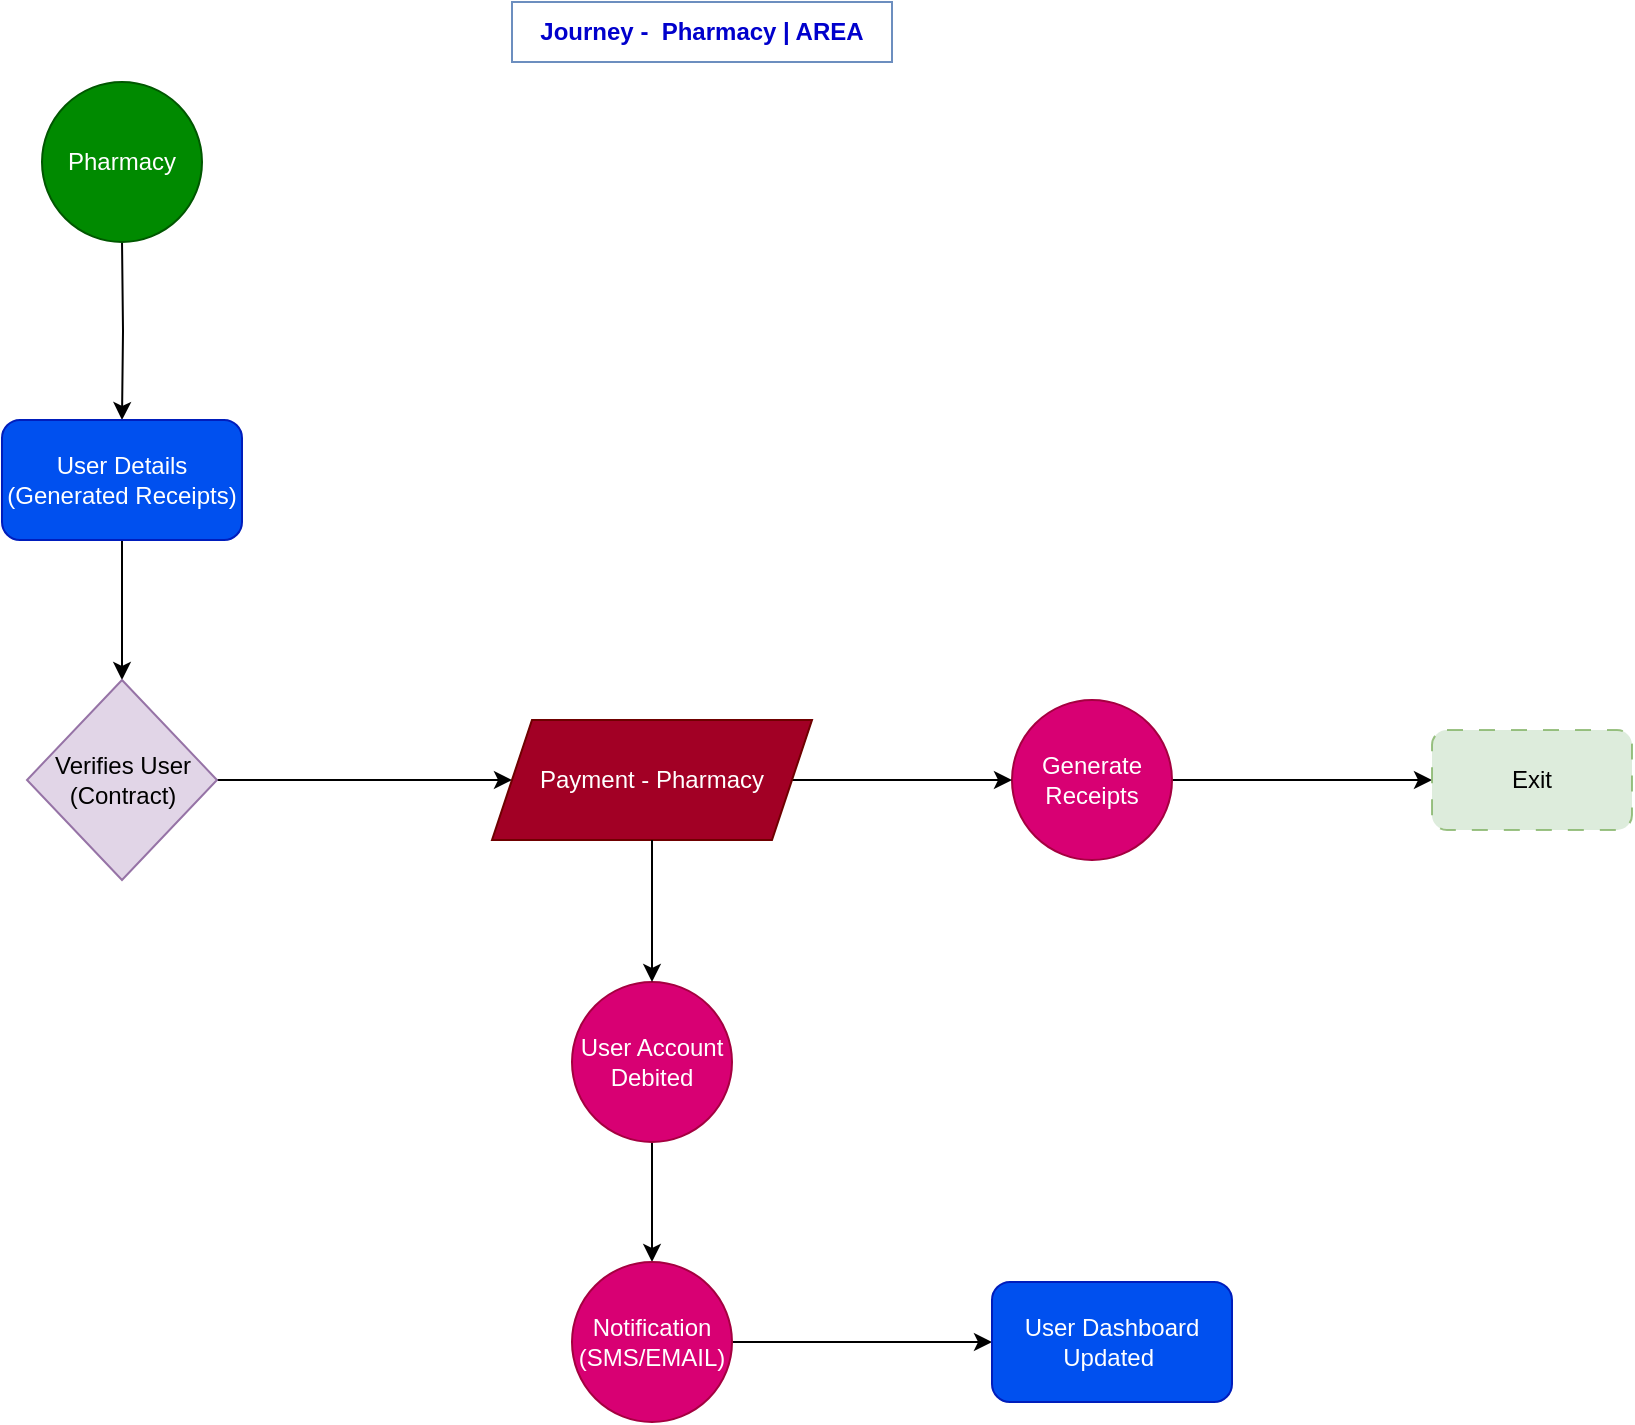 <mxfile version="24.7.3" type="github">
  <diagram name="Page-1" id="c7558073-3199-34d8-9f00-42111426c3f3">
    <mxGraphModel dx="12136" dy="11700" grid="1" gridSize="10" guides="1" tooltips="1" connect="1" arrows="1" fold="1" page="1" pageScale="1" pageWidth="1169" pageHeight="827" background="none" math="0" shadow="0">
      <root>
        <mxCell id="0" />
        <mxCell id="1" parent="0" />
        <mxCell id="X9ass70m3cK7fkNfl3eS-96" value="&lt;b&gt;&lt;font color=&quot;#0000cc&quot;&gt;Journey -&amp;nbsp; Pharmacy | AREA&lt;/font&gt;&lt;/b&gt;" style="text;html=1;align=center;verticalAlign=middle;whiteSpace=wrap;rounded=0;fillColor=none;strokeColor=#6c8ebf;" parent="1" vertex="1">
          <mxGeometry x="-10150" y="-10720" width="190" height="30" as="geometry" />
        </mxCell>
        <mxCell id="8O94-uSJWb2Wjs44FVSJ-8" style="edgeStyle=orthogonalEdgeStyle;rounded=0;orthogonalLoop=1;jettySize=auto;html=1;entryX=0.5;entryY=0;entryDx=0;entryDy=0;" edge="1" parent="1" target="8O94-uSJWb2Wjs44FVSJ-2">
          <mxGeometry relative="1" as="geometry">
            <mxPoint x="-10345" y="-10601" as="sourcePoint" />
          </mxGeometry>
        </mxCell>
        <mxCell id="X9ass70m3cK7fkNfl3eS-97" value="Pharmacy" style="ellipse;whiteSpace=wrap;html=1;aspect=fixed;fillColor=#008a00;strokeColor=#005700;fontColor=#ffffff;" parent="1" vertex="1">
          <mxGeometry x="-10385" y="-10680" width="80" height="80" as="geometry" />
        </mxCell>
        <mxCell id="8O94-uSJWb2Wjs44FVSJ-9" style="edgeStyle=orthogonalEdgeStyle;rounded=0;orthogonalLoop=1;jettySize=auto;html=1;exitX=0.5;exitY=1;exitDx=0;exitDy=0;entryX=0.5;entryY=0;entryDx=0;entryDy=0;" edge="1" parent="1" source="8O94-uSJWb2Wjs44FVSJ-2" target="8O94-uSJWb2Wjs44FVSJ-3">
          <mxGeometry relative="1" as="geometry" />
        </mxCell>
        <mxCell id="8O94-uSJWb2Wjs44FVSJ-2" value="User Details (Generated Receipts)" style="rounded=1;whiteSpace=wrap;html=1;fillColor=#0050ef;fontColor=#ffffff;strokeColor=#001DBC;" vertex="1" parent="1">
          <mxGeometry x="-10405" y="-10511" width="120" height="60" as="geometry" />
        </mxCell>
        <mxCell id="8O94-uSJWb2Wjs44FVSJ-10" style="edgeStyle=orthogonalEdgeStyle;rounded=0;orthogonalLoop=1;jettySize=auto;html=1;exitX=1;exitY=0.5;exitDx=0;exitDy=0;" edge="1" parent="1" source="8O94-uSJWb2Wjs44FVSJ-3" target="8O94-uSJWb2Wjs44FVSJ-5">
          <mxGeometry relative="1" as="geometry" />
        </mxCell>
        <mxCell id="8O94-uSJWb2Wjs44FVSJ-3" value="Verifies User (Contract)" style="rhombus;whiteSpace=wrap;html=1;fillColor=#e1d5e7;strokeColor=#9673a6;" vertex="1" parent="1">
          <mxGeometry x="-10392.5" y="-10381" width="95" height="100" as="geometry" />
        </mxCell>
        <mxCell id="8O94-uSJWb2Wjs44FVSJ-12" style="edgeStyle=orthogonalEdgeStyle;rounded=0;orthogonalLoop=1;jettySize=auto;html=1;exitX=1;exitY=0.5;exitDx=0;exitDy=0;entryX=0;entryY=0.5;entryDx=0;entryDy=0;" edge="1" parent="1" source="8O94-uSJWb2Wjs44FVSJ-4" target="8O94-uSJWb2Wjs44FVSJ-7">
          <mxGeometry relative="1" as="geometry" />
        </mxCell>
        <mxCell id="8O94-uSJWb2Wjs44FVSJ-4" value="Generate Receipts" style="ellipse;whiteSpace=wrap;html=1;aspect=fixed;fillColor=#d80073;strokeColor=#A50040;fontColor=#ffffff;" vertex="1" parent="1">
          <mxGeometry x="-9900" y="-10371" width="80" height="80" as="geometry" />
        </mxCell>
        <mxCell id="8O94-uSJWb2Wjs44FVSJ-11" style="edgeStyle=orthogonalEdgeStyle;rounded=0;orthogonalLoop=1;jettySize=auto;html=1;exitX=1;exitY=0.5;exitDx=0;exitDy=0;entryX=0;entryY=0.5;entryDx=0;entryDy=0;" edge="1" parent="1" source="8O94-uSJWb2Wjs44FVSJ-5" target="8O94-uSJWb2Wjs44FVSJ-4">
          <mxGeometry relative="1" as="geometry" />
        </mxCell>
        <mxCell id="8O94-uSJWb2Wjs44FVSJ-5" value="Payment - Pharmacy" style="shape=parallelogram;perimeter=parallelogramPerimeter;whiteSpace=wrap;html=1;fixedSize=1;fillColor=#a20025;fontColor=#ffffff;strokeColor=#6F0000;" vertex="1" parent="1">
          <mxGeometry x="-10160" y="-10361" width="160" height="60" as="geometry" />
        </mxCell>
        <mxCell id="8O94-uSJWb2Wjs44FVSJ-7" value="Exit" style="rounded=1;whiteSpace=wrap;html=1;fillColor=#d5e8d4;strokeColor=#82b366;dashed=1;dashPattern=8 8;fillStyle=solid;opacity=80;" vertex="1" parent="1">
          <mxGeometry x="-9690" y="-10356" width="100" height="50" as="geometry" />
        </mxCell>
        <mxCell id="8O94-uSJWb2Wjs44FVSJ-17" style="edgeStyle=orthogonalEdgeStyle;rounded=0;orthogonalLoop=1;jettySize=auto;html=1;entryX=0.5;entryY=0;entryDx=0;entryDy=0;" edge="1" parent="1" source="8O94-uSJWb2Wjs44FVSJ-13" target="8O94-uSJWb2Wjs44FVSJ-14">
          <mxGeometry relative="1" as="geometry" />
        </mxCell>
        <mxCell id="8O94-uSJWb2Wjs44FVSJ-13" value="User Account Debited" style="ellipse;whiteSpace=wrap;html=1;aspect=fixed;fillColor=#d80073;strokeColor=#A50040;fontColor=#ffffff;" vertex="1" parent="1">
          <mxGeometry x="-10120" y="-10230" width="80" height="80" as="geometry" />
        </mxCell>
        <mxCell id="8O94-uSJWb2Wjs44FVSJ-18" style="edgeStyle=orthogonalEdgeStyle;rounded=0;orthogonalLoop=1;jettySize=auto;html=1;entryX=0;entryY=0.5;entryDx=0;entryDy=0;" edge="1" parent="1" source="8O94-uSJWb2Wjs44FVSJ-14" target="8O94-uSJWb2Wjs44FVSJ-15">
          <mxGeometry relative="1" as="geometry" />
        </mxCell>
        <mxCell id="8O94-uSJWb2Wjs44FVSJ-14" value="Notification (SMS/EMAIL)" style="ellipse;whiteSpace=wrap;html=1;aspect=fixed;fillColor=#d80073;strokeColor=#A50040;fontColor=#ffffff;" vertex="1" parent="1">
          <mxGeometry x="-10120" y="-10090" width="80" height="80" as="geometry" />
        </mxCell>
        <mxCell id="8O94-uSJWb2Wjs44FVSJ-15" value="User Dashboard Updated&amp;nbsp;" style="rounded=1;whiteSpace=wrap;html=1;fillColor=#0050ef;fontColor=#ffffff;strokeColor=#001DBC;" vertex="1" parent="1">
          <mxGeometry x="-9910" y="-10080" width="120" height="60" as="geometry" />
        </mxCell>
        <mxCell id="8O94-uSJWb2Wjs44FVSJ-16" style="edgeStyle=orthogonalEdgeStyle;rounded=0;orthogonalLoop=1;jettySize=auto;html=1;entryX=0.5;entryY=0;entryDx=0;entryDy=0;entryPerimeter=0;" edge="1" parent="1" source="8O94-uSJWb2Wjs44FVSJ-5" target="8O94-uSJWb2Wjs44FVSJ-13">
          <mxGeometry relative="1" as="geometry" />
        </mxCell>
      </root>
    </mxGraphModel>
  </diagram>
</mxfile>
